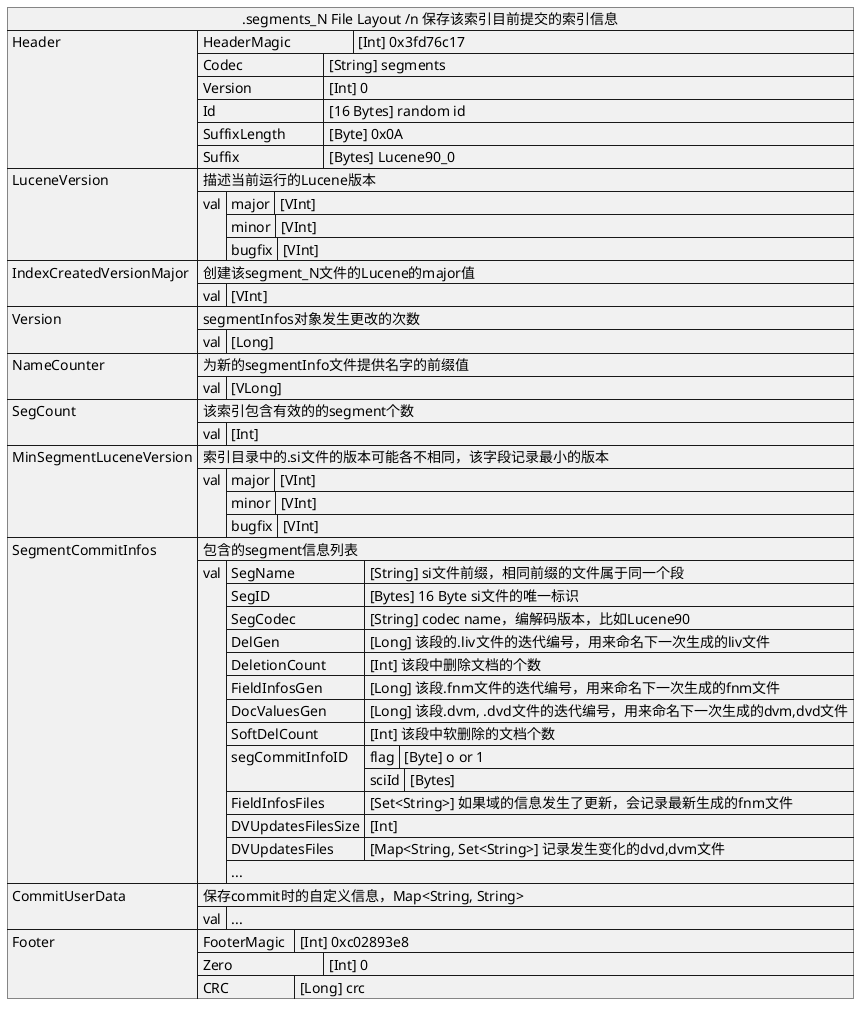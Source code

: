 1. segments_N文件（索引提交文件）
    segments_N文件保存该索引目前提交的索引信息。N后缀表示commit generation，当前使用的提交文件拥有最大的gen。由于旧的提交文件还被临时引用，或者
IndexDeletionPolicy的影响，所以可能会存在多个gen的提交文件。

@startuml
json ".segments_N File Layout /n 保存该索引目前提交的索引信息" as J {
    "Header":[
       {"HeaderMagic\t\t": "[Int] 0x3fd76c17"},
       {"Codec\t\t\t": "[String] segments"},
       {"Version\t\t\t": "[Int] 0"},
       {"Id\t\t\t\t": "[16 Bytes] random id"},
       {"SuffixLength\t\t": "[Byte] 0x0A"},
       {"Suffix\t\t\t": "[Bytes] Lucene90_0"}
    ],
    "LuceneVersion":[
        "描述当前运行的Lucene版本",
        {"val": [
            {"major": "[VInt]"},
            {"minor": "[VInt]"},
            {"bugfix": "[VInt]"}
        ]}
    ],
    "IndexCreatedVersionMajor":[
        "创建该segment_N文件的Lucene的major值",
        {"val": [
            "[VInt]"
        ]}
    ],
    "Version":[
        "segmentInfos对象发生更改的次数",
        {"val": [
            "[Long]"
        ]}
    ],
    "NameCounter":[
        "为新的segmentInfo文件提供名字的前缀值",
        {"val": [
            "[VLong]"
        ]}
    ],
    "SegCount":[
        "该索引包含有效的的segment个数",
        {"val": [
            "[Int]"
        ]}
    ],
    "MinSegmentLuceneVersion":[
        "索引目录中的.si文件的版本可能各不相同，该字段记录最小的版本",
        {"val": [
            {"major": "[VInt]"},
            {"minor": "[VInt]"},
            {"bugfix": "[VInt]"}
        ]}
    ],
    "SegmentCommitInfos":[
        "包含的segment信息列表",
        {"val": [
            {
                "SegName": "[String] si文件前缀，相同前缀的文件属于同一个段",
                "SegID": "[Bytes] 16 Byte si文件的唯一标识",
                "SegCodec": "[String] codec name，编解码版本，比如Lucene90",
                "DelGen": "[Long] 该段的.liv文件的迭代编号，用来命名下一次生成的liv文件",
                "DeletionCount": "[Int] 该段中删除文档的个数",
                "FieldInfosGen": "[Long] 该段.fnm文件的迭代编号，用来命名下一次生成的fnm文件",
                "DocValuesGen": "[Long] 该段.dvm, .dvd文件的迭代编号，用来命名下一次生成的dvm,dvd文件",
                "SoftDelCount": "[Int] 该段中软删除的文档个数",
                "segCommitInfoID": [
                    {"flag": "[Byte] o or 1"},
                    {"sciId": "[Bytes]"}
                ],
                "FieldInfosFiles": "[Set<String>] 如果域的信息发生了更新，会记录最新生成的fnm文件",
                "DVUpdatesFilesSize": "[Int]",
                "DVUpdatesFiles": "[Map<String, Set<String>] 记录发生变化的dvd,dvm文件"
            },
            "..."
        ]}
    ],
    "CommitUserData":[
        "保存commit时的自定义信息，Map<String, String>",
        {"val": [
            "..."
        ]}
    ],
    "Footer":[
       {"FooterMagic\t": "[Int] 0xc02893e8"},
       {"Zero\t\t\t": "[Int] 0"},
       {"CRC\t\t\t": "[Long] crc"}
    ]
}
@enduml